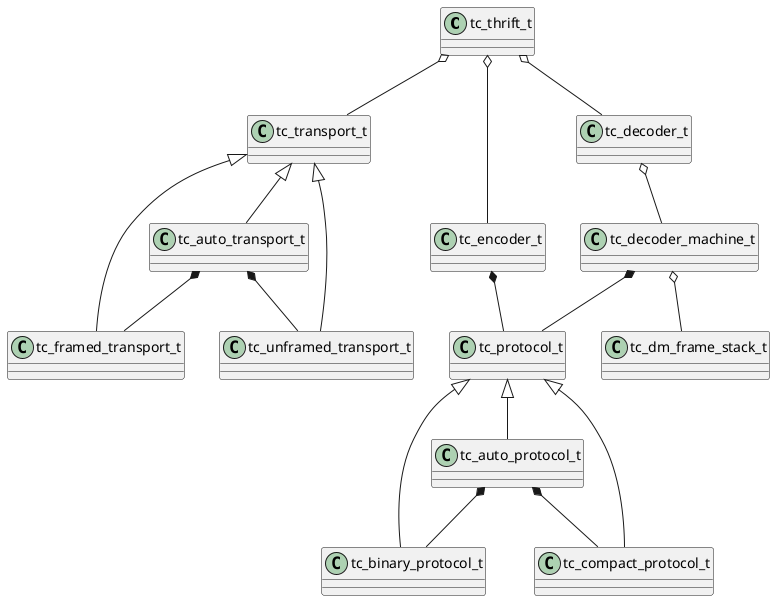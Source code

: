 @startuml

tc_thrift_t o-- tc_transport_t
tc_thrift_t o-- tc_encoder_t
tc_thrift_t o-- tc_decoder_t

tc_transport_t <|-- tc_framed_transport_t
tc_transport_t <|-- tc_unframed_transport_t
tc_transport_t <|-- tc_auto_transport_t 
tc_auto_transport_t *-- tc_framed_transport_t
tc_auto_transport_t *-- tc_unframed_transport_t

tc_encoder_t *-- tc_protocol_t
tc_decoder_t o-- tc_decoder_machine_t

tc_protocol_t <|-- tc_binary_protocol_t
tc_protocol_t <|-- tc_compact_protocol_t
tc_protocol_t <|-- tc_auto_protocol_t
tc_auto_protocol_t *-- tc_binary_protocol_t
tc_auto_protocol_t *-- tc_compact_protocol_t

tc_decoder_machine_t *-- tc_protocol_t
tc_decoder_machine_t o-- tc_dm_frame_stack_t

@enduml
